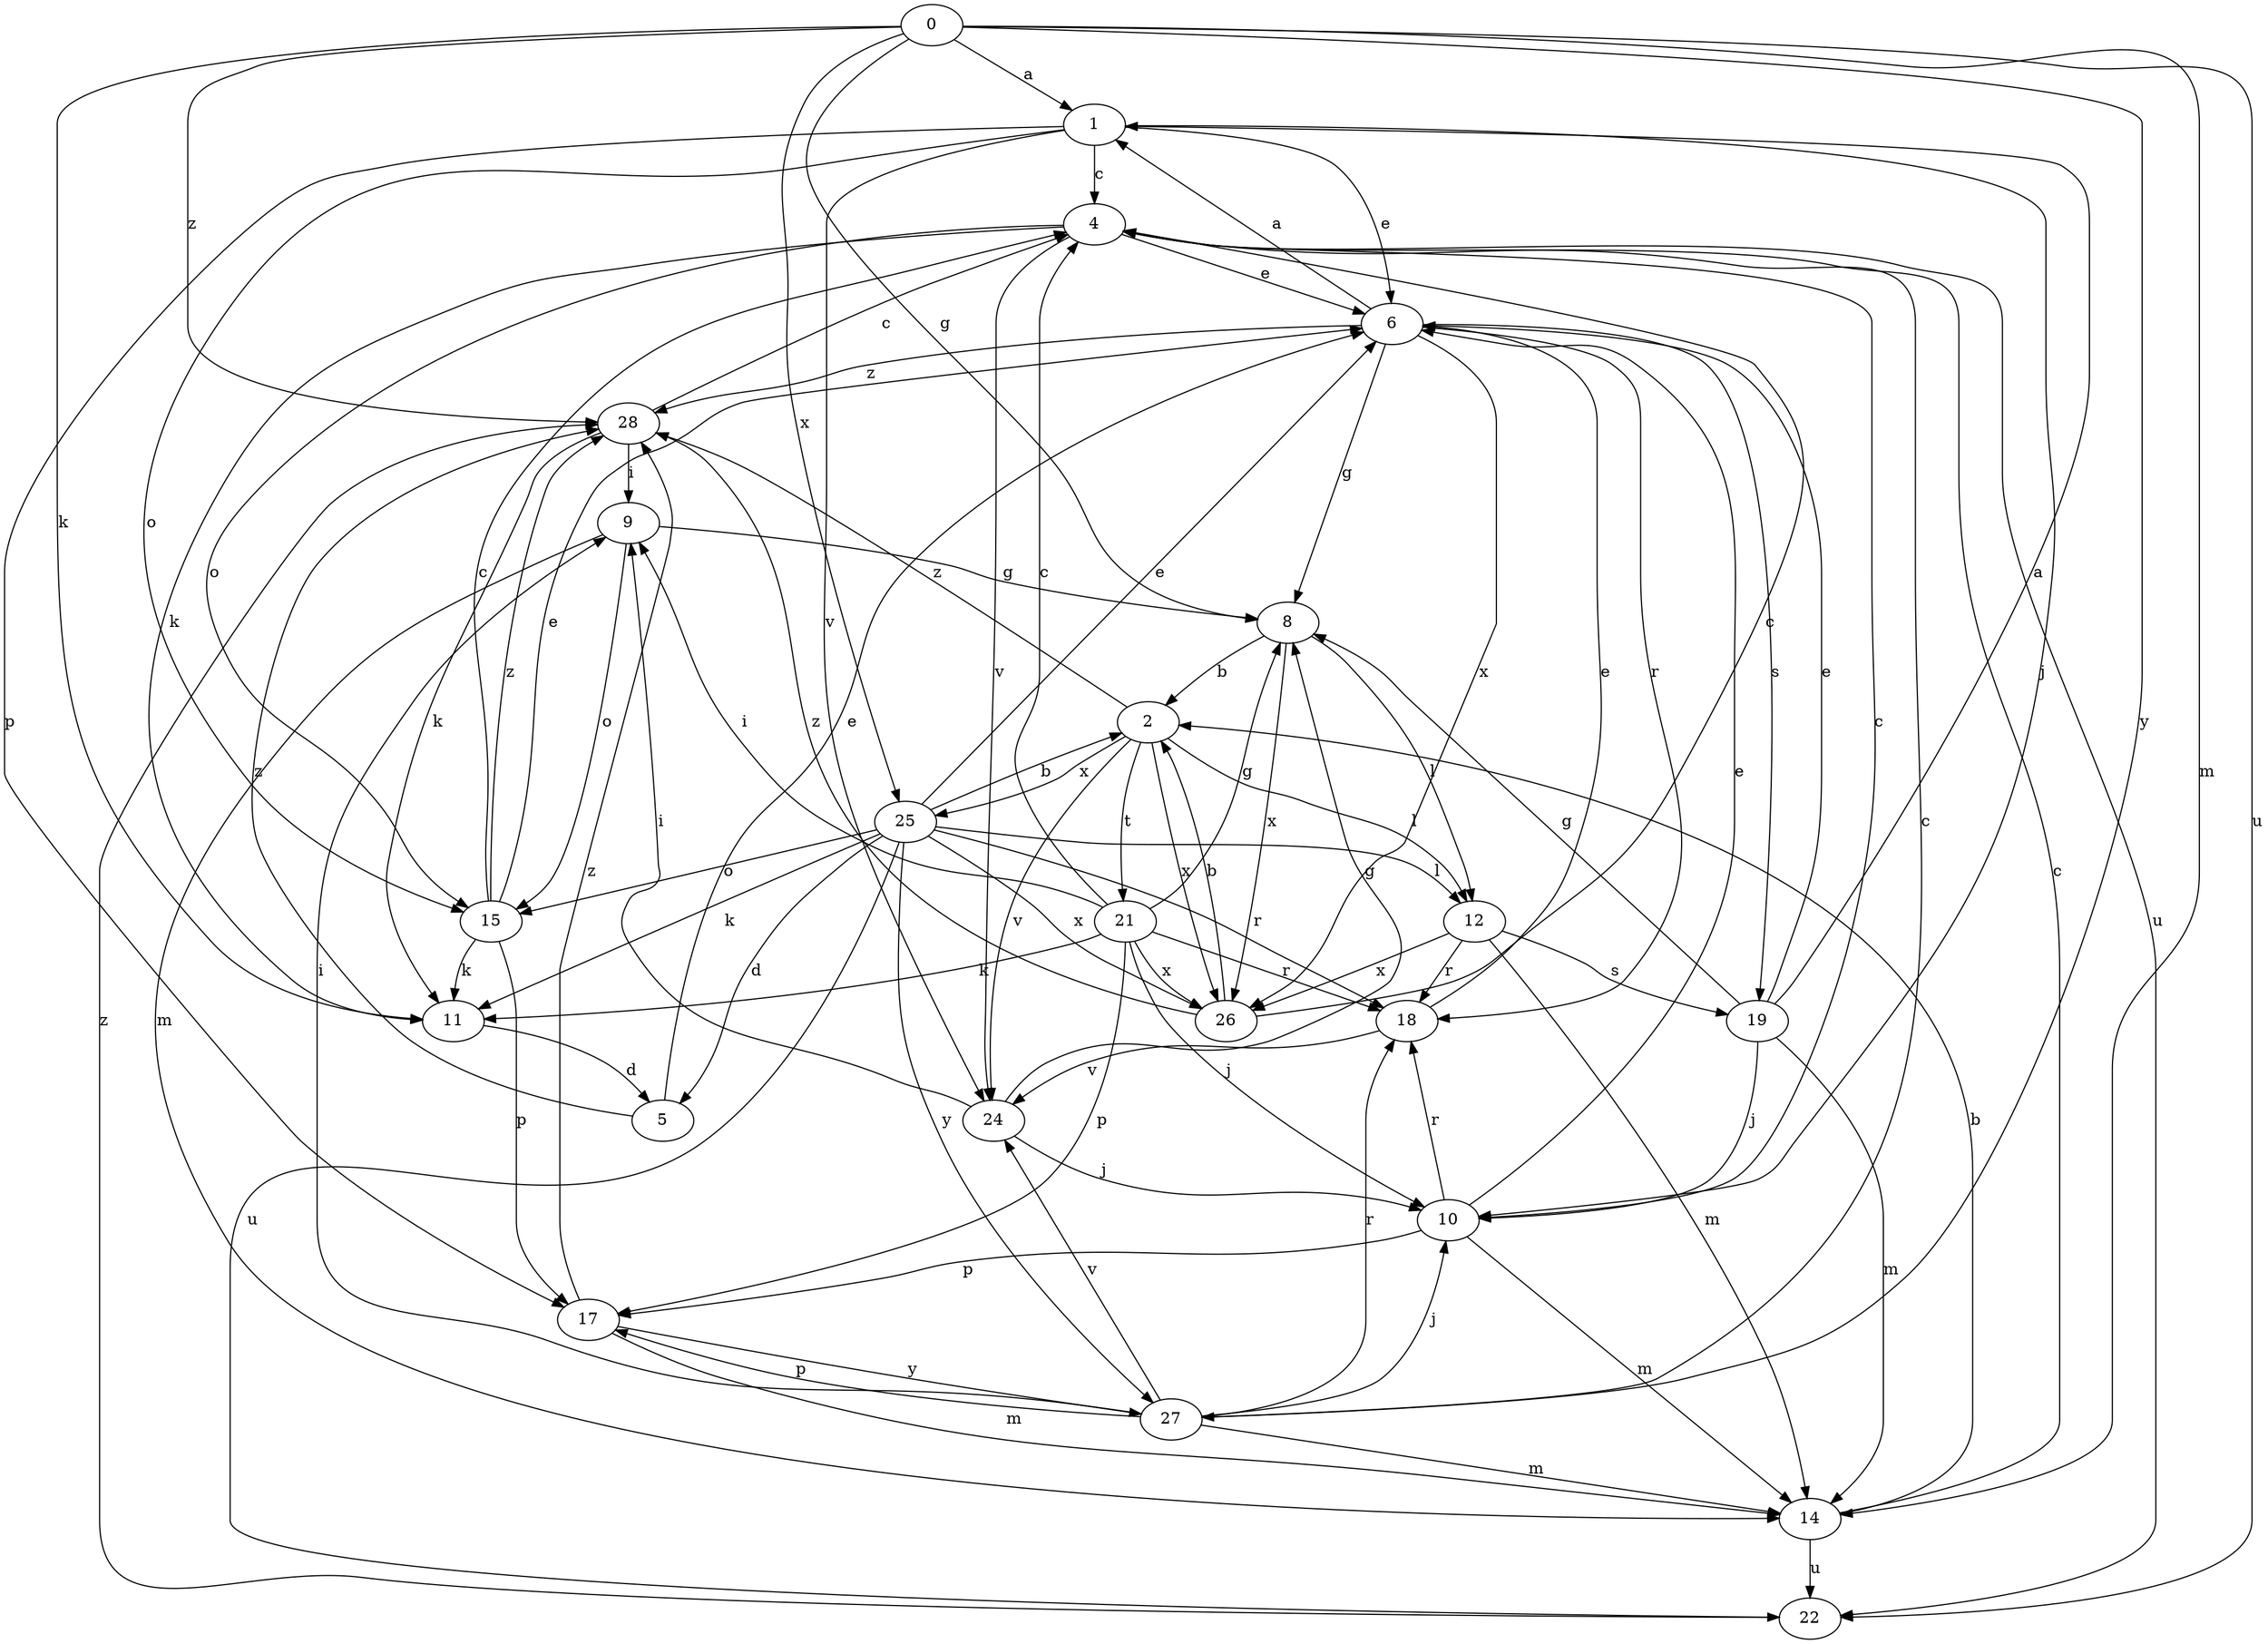 strict digraph  {
0;
1;
2;
4;
5;
6;
8;
9;
10;
11;
12;
14;
15;
17;
18;
19;
21;
22;
24;
25;
26;
27;
28;
0 -> 1  [label=a];
0 -> 8  [label=g];
0 -> 11  [label=k];
0 -> 14  [label=m];
0 -> 22  [label=u];
0 -> 25  [label=x];
0 -> 27  [label=y];
0 -> 28  [label=z];
1 -> 4  [label=c];
1 -> 6  [label=e];
1 -> 10  [label=j];
1 -> 15  [label=o];
1 -> 17  [label=p];
1 -> 24  [label=v];
2 -> 12  [label=l];
2 -> 21  [label=t];
2 -> 24  [label=v];
2 -> 25  [label=x];
2 -> 26  [label=x];
2 -> 28  [label=z];
4 -> 6  [label=e];
4 -> 11  [label=k];
4 -> 15  [label=o];
4 -> 22  [label=u];
4 -> 24  [label=v];
5 -> 6  [label=e];
5 -> 28  [label=z];
6 -> 1  [label=a];
6 -> 8  [label=g];
6 -> 18  [label=r];
6 -> 19  [label=s];
6 -> 26  [label=x];
6 -> 28  [label=z];
8 -> 2  [label=b];
8 -> 12  [label=l];
8 -> 26  [label=x];
9 -> 8  [label=g];
9 -> 14  [label=m];
9 -> 15  [label=o];
10 -> 4  [label=c];
10 -> 6  [label=e];
10 -> 14  [label=m];
10 -> 17  [label=p];
10 -> 18  [label=r];
11 -> 5  [label=d];
12 -> 14  [label=m];
12 -> 18  [label=r];
12 -> 19  [label=s];
12 -> 26  [label=x];
14 -> 2  [label=b];
14 -> 4  [label=c];
14 -> 22  [label=u];
15 -> 4  [label=c];
15 -> 6  [label=e];
15 -> 11  [label=k];
15 -> 17  [label=p];
15 -> 28  [label=z];
17 -> 14  [label=m];
17 -> 27  [label=y];
17 -> 28  [label=z];
18 -> 6  [label=e];
18 -> 24  [label=v];
19 -> 1  [label=a];
19 -> 6  [label=e];
19 -> 8  [label=g];
19 -> 10  [label=j];
19 -> 14  [label=m];
21 -> 4  [label=c];
21 -> 8  [label=g];
21 -> 9  [label=i];
21 -> 10  [label=j];
21 -> 11  [label=k];
21 -> 17  [label=p];
21 -> 18  [label=r];
21 -> 26  [label=x];
22 -> 28  [label=z];
24 -> 8  [label=g];
24 -> 9  [label=i];
24 -> 10  [label=j];
25 -> 2  [label=b];
25 -> 5  [label=d];
25 -> 6  [label=e];
25 -> 11  [label=k];
25 -> 12  [label=l];
25 -> 15  [label=o];
25 -> 18  [label=r];
25 -> 22  [label=u];
25 -> 26  [label=x];
25 -> 27  [label=y];
26 -> 2  [label=b];
26 -> 4  [label=c];
26 -> 28  [label=z];
27 -> 4  [label=c];
27 -> 9  [label=i];
27 -> 10  [label=j];
27 -> 14  [label=m];
27 -> 17  [label=p];
27 -> 18  [label=r];
27 -> 24  [label=v];
28 -> 4  [label=c];
28 -> 9  [label=i];
28 -> 11  [label=k];
}
